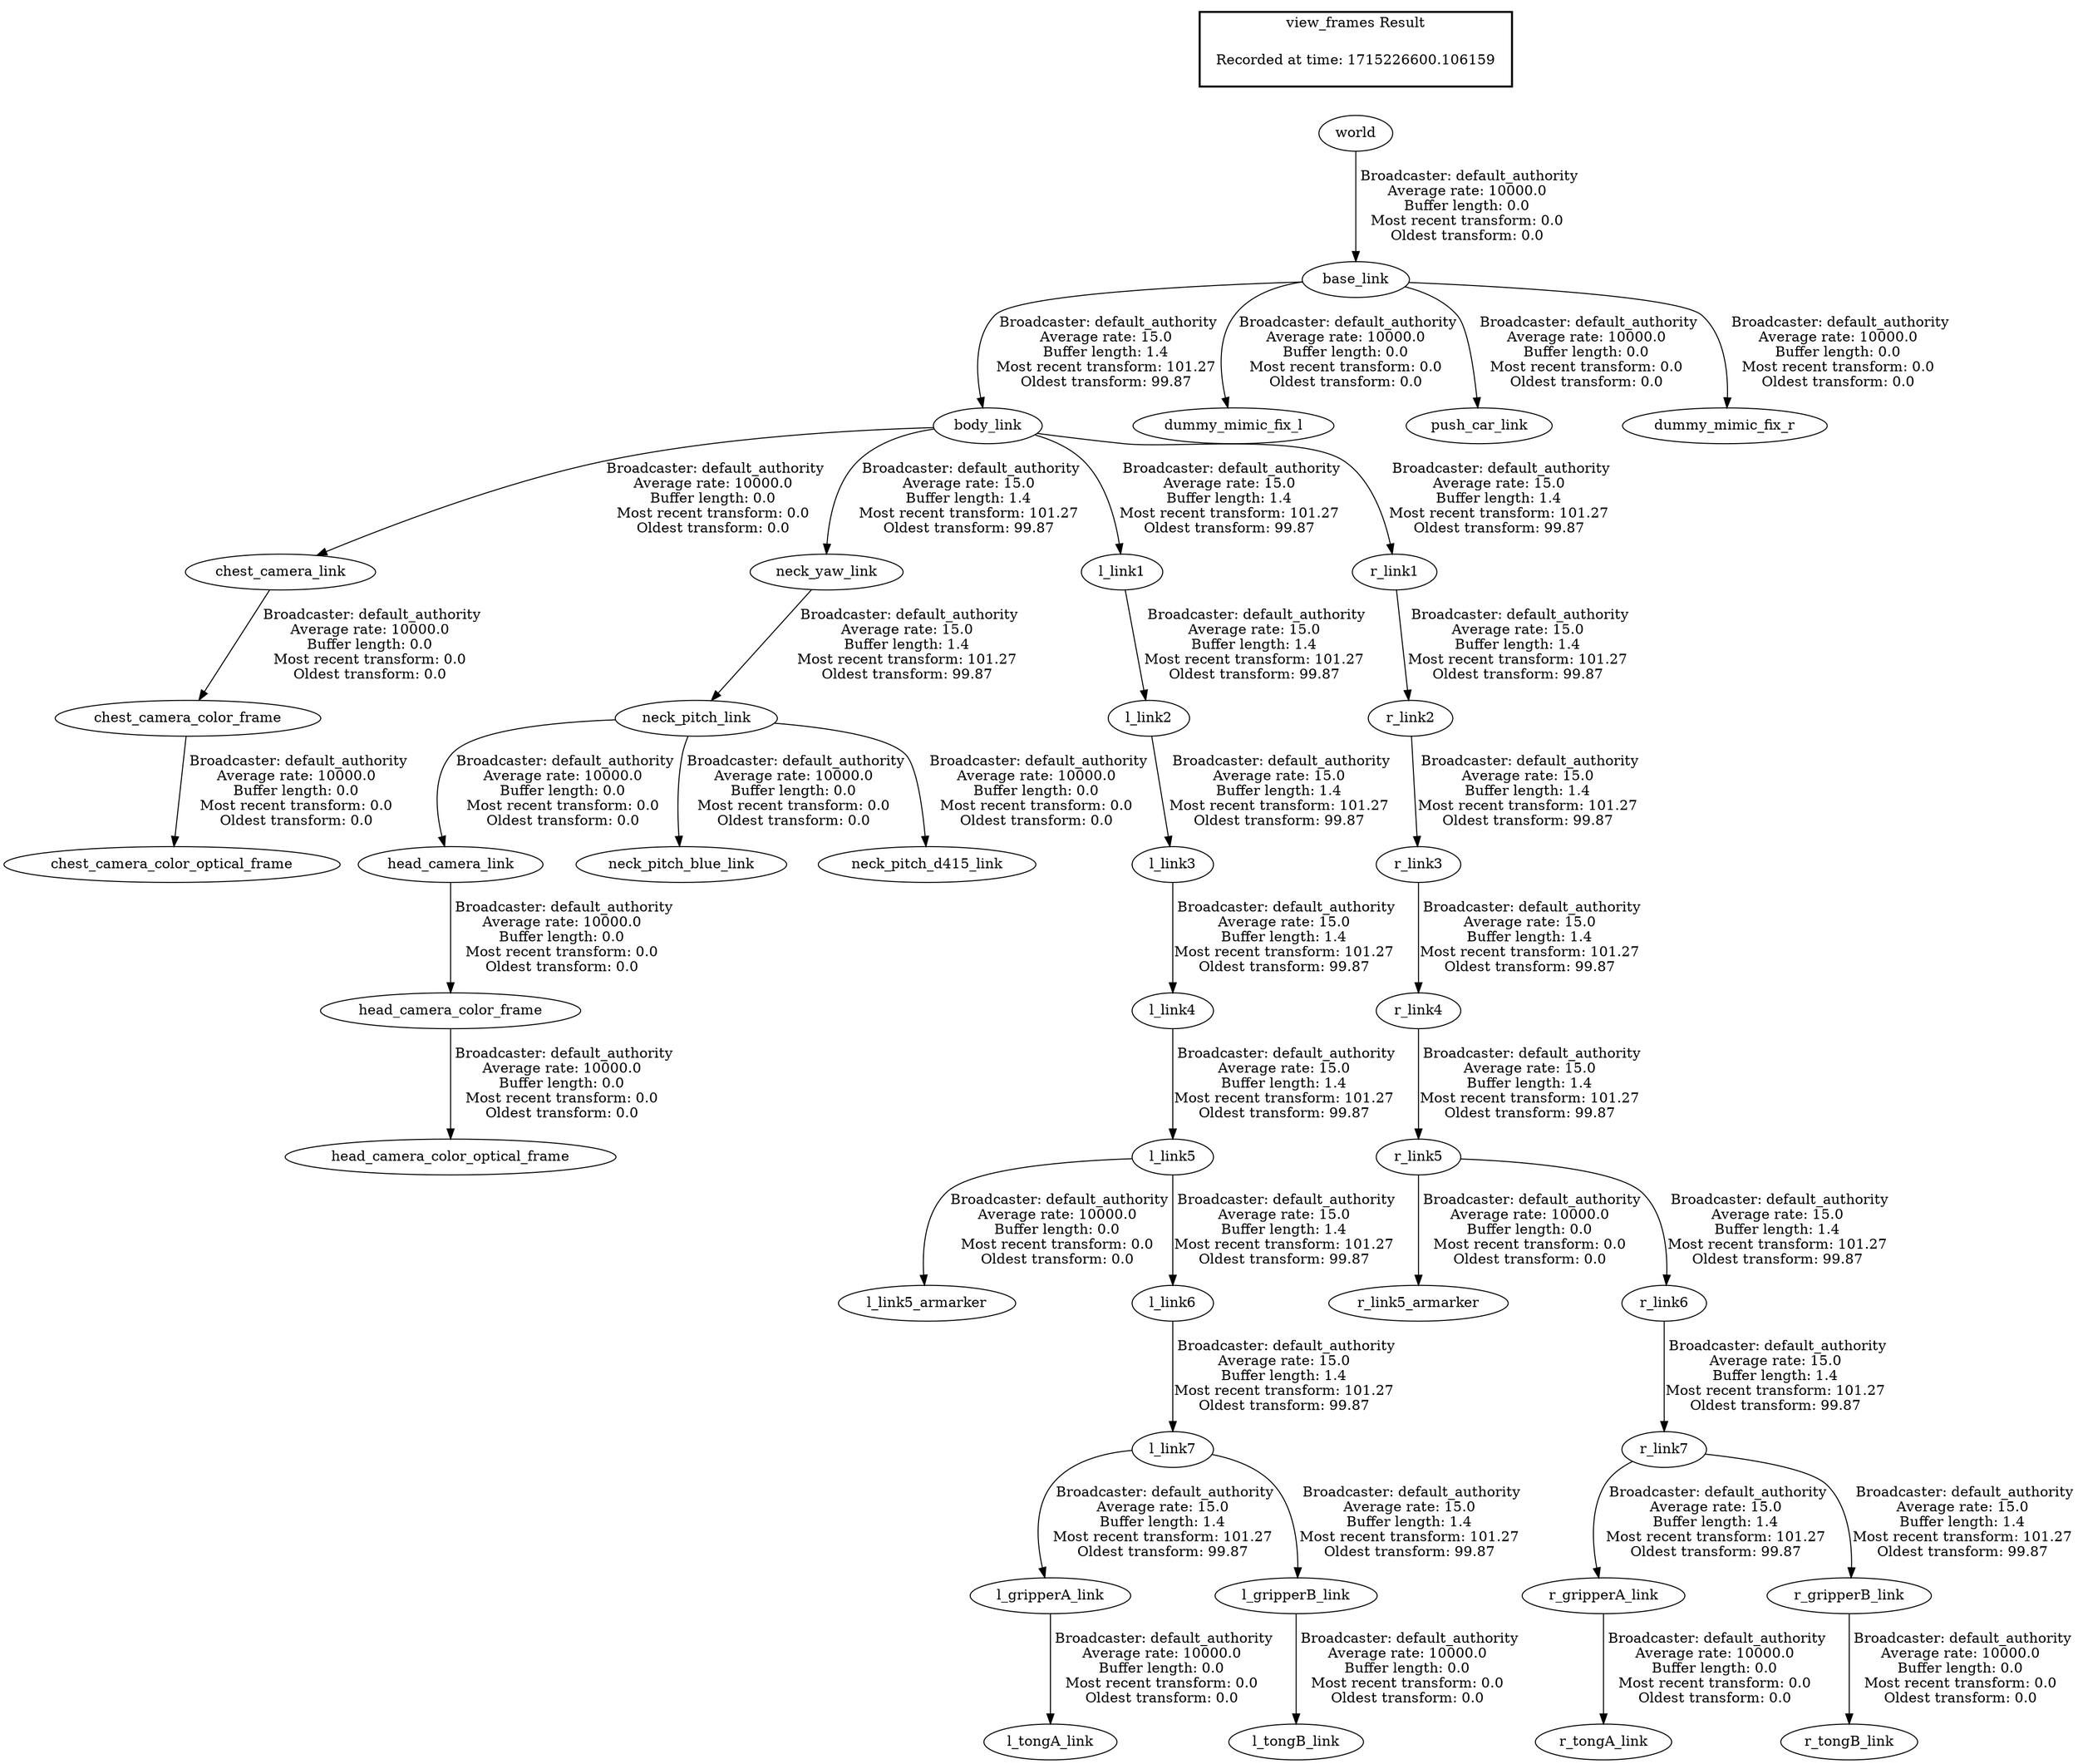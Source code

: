 digraph G {
"world" -> "base_link"[label=" Broadcaster: default_authority\nAverage rate: 10000.0\nBuffer length: 0.0\nMost recent transform: 0.0\nOldest transform: 0.0\n"];
"chest_camera_link" -> "chest_camera_color_frame"[label=" Broadcaster: default_authority\nAverage rate: 10000.0\nBuffer length: 0.0\nMost recent transform: 0.0\nOldest transform: 0.0\n"];
"body_link" -> "chest_camera_link"[label=" Broadcaster: default_authority\nAverage rate: 10000.0\nBuffer length: 0.0\nMost recent transform: 0.0\nOldest transform: 0.0\n"];
"chest_camera_color_frame" -> "chest_camera_color_optical_frame"[label=" Broadcaster: default_authority\nAverage rate: 10000.0\nBuffer length: 0.0\nMost recent transform: 0.0\nOldest transform: 0.0\n"];
"base_link" -> "body_link"[label=" Broadcaster: default_authority\nAverage rate: 15.0\nBuffer length: 1.4\nMost recent transform: 101.27\nOldest transform: 99.87\n"];
"head_camera_link" -> "head_camera_color_frame"[label=" Broadcaster: default_authority\nAverage rate: 10000.0\nBuffer length: 0.0\nMost recent transform: 0.0\nOldest transform: 0.0\n"];
"neck_pitch_link" -> "head_camera_link"[label=" Broadcaster: default_authority\nAverage rate: 10000.0\nBuffer length: 0.0\nMost recent transform: 0.0\nOldest transform: 0.0\n"];
"head_camera_color_frame" -> "head_camera_color_optical_frame"[label=" Broadcaster: default_authority\nAverage rate: 10000.0\nBuffer length: 0.0\nMost recent transform: 0.0\nOldest transform: 0.0\n"];
"neck_yaw_link" -> "neck_pitch_link"[label=" Broadcaster: default_authority\nAverage rate: 15.0\nBuffer length: 1.4\nMost recent transform: 101.27\nOldest transform: 99.87\n"];
"l_link5" -> "l_link5_armarker"[label=" Broadcaster: default_authority\nAverage rate: 10000.0\nBuffer length: 0.0\nMost recent transform: 0.0\nOldest transform: 0.0\n"];
"l_link4" -> "l_link5"[label=" Broadcaster: default_authority\nAverage rate: 15.0\nBuffer length: 1.4\nMost recent transform: 101.27\nOldest transform: 99.87\n"];
"base_link" -> "dummy_mimic_fix_l"[label=" Broadcaster: default_authority\nAverage rate: 10000.0\nBuffer length: 0.0\nMost recent transform: 0.0\nOldest transform: 0.0\n"];
"l_gripperA_link" -> "l_tongA_link"[label=" Broadcaster: default_authority\nAverage rate: 10000.0\nBuffer length: 0.0\nMost recent transform: 0.0\nOldest transform: 0.0\n"];
"l_link7" -> "l_gripperA_link"[label=" Broadcaster: default_authority\nAverage rate: 15.0\nBuffer length: 1.4\nMost recent transform: 101.27\nOldest transform: 99.87\n"];
"l_gripperB_link" -> "l_tongB_link"[label=" Broadcaster: default_authority\nAverage rate: 10000.0\nBuffer length: 0.0\nMost recent transform: 0.0\nOldest transform: 0.0\n"];
"l_link7" -> "l_gripperB_link"[label=" Broadcaster: default_authority\nAverage rate: 15.0\nBuffer length: 1.4\nMost recent transform: 101.27\nOldest transform: 99.87\n"];
"base_link" -> "push_car_link"[label=" Broadcaster: default_authority\nAverage rate: 10000.0\nBuffer length: 0.0\nMost recent transform: 0.0\nOldest transform: 0.0\n"];
"r_link5" -> "r_link5_armarker"[label=" Broadcaster: default_authority\nAverage rate: 10000.0\nBuffer length: 0.0\nMost recent transform: 0.0\nOldest transform: 0.0\n"];
"r_link4" -> "r_link5"[label=" Broadcaster: default_authority\nAverage rate: 15.0\nBuffer length: 1.4\nMost recent transform: 101.27\nOldest transform: 99.87\n"];
"base_link" -> "dummy_mimic_fix_r"[label=" Broadcaster: default_authority\nAverage rate: 10000.0\nBuffer length: 0.0\nMost recent transform: 0.0\nOldest transform: 0.0\n"];
"r_gripperA_link" -> "r_tongA_link"[label=" Broadcaster: default_authority\nAverage rate: 10000.0\nBuffer length: 0.0\nMost recent transform: 0.0\nOldest transform: 0.0\n"];
"r_link7" -> "r_gripperA_link"[label=" Broadcaster: default_authority\nAverage rate: 15.0\nBuffer length: 1.4\nMost recent transform: 101.27\nOldest transform: 99.87\n"];
"r_gripperB_link" -> "r_tongB_link"[label=" Broadcaster: default_authority\nAverage rate: 10000.0\nBuffer length: 0.0\nMost recent transform: 0.0\nOldest transform: 0.0\n"];
"r_link7" -> "r_gripperB_link"[label=" Broadcaster: default_authority\nAverage rate: 15.0\nBuffer length: 1.4\nMost recent transform: 101.27\nOldest transform: 99.87\n"];
"neck_pitch_link" -> "neck_pitch_blue_link"[label=" Broadcaster: default_authority\nAverage rate: 10000.0\nBuffer length: 0.0\nMost recent transform: 0.0\nOldest transform: 0.0\n"];
"neck_pitch_link" -> "neck_pitch_d415_link"[label=" Broadcaster: default_authority\nAverage rate: 10000.0\nBuffer length: 0.0\nMost recent transform: 0.0\nOldest transform: 0.0\n"];
"body_link" -> "l_link1"[label=" Broadcaster: default_authority\nAverage rate: 15.0\nBuffer length: 1.4\nMost recent transform: 101.27\nOldest transform: 99.87\n"];
"l_link1" -> "l_link2"[label=" Broadcaster: default_authority\nAverage rate: 15.0\nBuffer length: 1.4\nMost recent transform: 101.27\nOldest transform: 99.87\n"];
"l_link2" -> "l_link3"[label=" Broadcaster: default_authority\nAverage rate: 15.0\nBuffer length: 1.4\nMost recent transform: 101.27\nOldest transform: 99.87\n"];
"l_link3" -> "l_link4"[label=" Broadcaster: default_authority\nAverage rate: 15.0\nBuffer length: 1.4\nMost recent transform: 101.27\nOldest transform: 99.87\n"];
"l_link5" -> "l_link6"[label=" Broadcaster: default_authority\nAverage rate: 15.0\nBuffer length: 1.4\nMost recent transform: 101.27\nOldest transform: 99.87\n"];
"l_link6" -> "l_link7"[label=" Broadcaster: default_authority\nAverage rate: 15.0\nBuffer length: 1.4\nMost recent transform: 101.27\nOldest transform: 99.87\n"];
"body_link" -> "neck_yaw_link"[label=" Broadcaster: default_authority\nAverage rate: 15.0\nBuffer length: 1.4\nMost recent transform: 101.27\nOldest transform: 99.87\n"];
"body_link" -> "r_link1"[label=" Broadcaster: default_authority\nAverage rate: 15.0\nBuffer length: 1.4\nMost recent transform: 101.27\nOldest transform: 99.87\n"];
"r_link1" -> "r_link2"[label=" Broadcaster: default_authority\nAverage rate: 15.0\nBuffer length: 1.4\nMost recent transform: 101.27\nOldest transform: 99.87\n"];
"r_link2" -> "r_link3"[label=" Broadcaster: default_authority\nAverage rate: 15.0\nBuffer length: 1.4\nMost recent transform: 101.27\nOldest transform: 99.87\n"];
"r_link3" -> "r_link4"[label=" Broadcaster: default_authority\nAverage rate: 15.0\nBuffer length: 1.4\nMost recent transform: 101.27\nOldest transform: 99.87\n"];
"r_link5" -> "r_link6"[label=" Broadcaster: default_authority\nAverage rate: 15.0\nBuffer length: 1.4\nMost recent transform: 101.27\nOldest transform: 99.87\n"];
"r_link6" -> "r_link7"[label=" Broadcaster: default_authority\nAverage rate: 15.0\nBuffer length: 1.4\nMost recent transform: 101.27\nOldest transform: 99.87\n"];
edge [style=invis];
 subgraph cluster_legend { style=bold; color=black; label ="view_frames Result";
"Recorded at time: 1715226600.106159"[ shape=plaintext ] ;
}->"world";
}